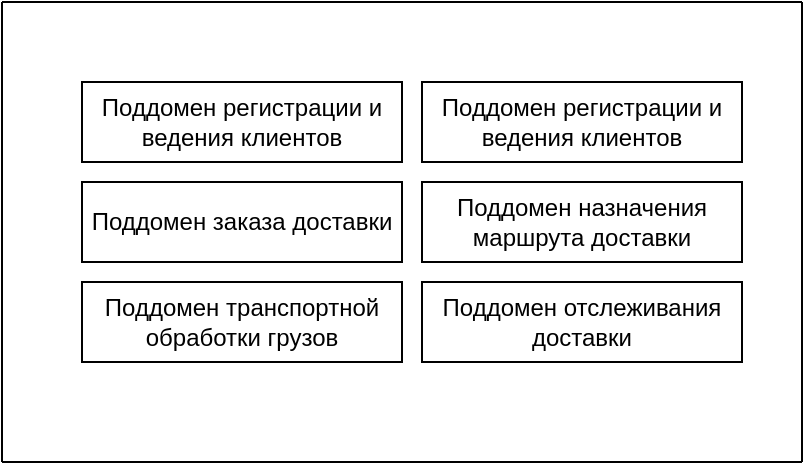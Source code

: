 <mxfile version="15.7.3" type="device"><diagram id="RNLN1LzkvrccaJdnLDF-" name="Page-1"><mxGraphModel dx="1422" dy="737" grid="1" gridSize="10" guides="1" tooltips="1" connect="1" arrows="1" fold="1" page="1" pageScale="1" pageWidth="1169" pageHeight="827" math="0" shadow="0"><root><mxCell id="0"/><mxCell id="1" parent="0"/><mxCell id="ZLbRCGwheYGTG8qSskY8-1" value="Поддомен заказа доставки" style="rounded=0;whiteSpace=wrap;html=1;" vertex="1" parent="1"><mxGeometry x="360" y="170" width="160" height="40" as="geometry"/></mxCell><mxCell id="ZLbRCGwheYGTG8qSskY8-2" value="Поддомен назначения маршрута доставки" style="rounded=0;whiteSpace=wrap;html=1;" vertex="1" parent="1"><mxGeometry x="530" y="170" width="160" height="40" as="geometry"/></mxCell><mxCell id="ZLbRCGwheYGTG8qSskY8-3" value="Поддомен отслеживания доставки" style="rounded=0;whiteSpace=wrap;html=1;" vertex="1" parent="1"><mxGeometry x="530" y="220" width="160" height="40" as="geometry"/></mxCell><mxCell id="ZLbRCGwheYGTG8qSskY8-4" value="Поддомен транспортной обработки грузов" style="rounded=0;whiteSpace=wrap;html=1;" vertex="1" parent="1"><mxGeometry x="360" y="220" width="160" height="40" as="geometry"/></mxCell><mxCell id="ZLbRCGwheYGTG8qSskY8-5" value="Поддомен регистрации и ведения клиентов" style="rounded=0;whiteSpace=wrap;html=1;" vertex="1" parent="1"><mxGeometry x="360" y="120" width="160" height="40" as="geometry"/></mxCell><mxCell id="ZLbRCGwheYGTG8qSskY8-6" value="" style="endArrow=none;html=1;rounded=0;" edge="1" parent="1"><mxGeometry width="50" height="50" relative="1" as="geometry"><mxPoint x="320" y="310" as="sourcePoint"/><mxPoint x="320" y="80" as="targetPoint"/></mxGeometry></mxCell><mxCell id="ZLbRCGwheYGTG8qSskY8-8" value="" style="endArrow=none;html=1;rounded=0;" edge="1" parent="1"><mxGeometry width="50" height="50" relative="1" as="geometry"><mxPoint x="320" y="310" as="sourcePoint"/><mxPoint x="720" y="310" as="targetPoint"/></mxGeometry></mxCell><mxCell id="ZLbRCGwheYGTG8qSskY8-10" value="" style="endArrow=none;html=1;rounded=0;" edge="1" parent="1"><mxGeometry width="50" height="50" relative="1" as="geometry"><mxPoint x="320" y="80" as="sourcePoint"/><mxPoint x="720" y="80" as="targetPoint"/></mxGeometry></mxCell><mxCell id="ZLbRCGwheYGTG8qSskY8-20" value="Поддомен регистрации и ведения клиентов" style="rounded=0;whiteSpace=wrap;html=1;" vertex="1" parent="1"><mxGeometry x="530" y="120" width="160" height="40" as="geometry"/></mxCell><mxCell id="ZLbRCGwheYGTG8qSskY8-24" value="" style="endArrow=none;html=1;rounded=0;" edge="1" parent="1"><mxGeometry width="50" height="50" relative="1" as="geometry"><mxPoint x="720" y="310" as="sourcePoint"/><mxPoint x="720" y="80" as="targetPoint"/></mxGeometry></mxCell></root></mxGraphModel></diagram></mxfile>